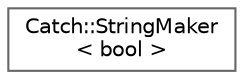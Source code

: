 digraph "Graphical Class Hierarchy"
{
 // LATEX_PDF_SIZE
  bgcolor="transparent";
  edge [fontname=Helvetica,fontsize=10,labelfontname=Helvetica,labelfontsize=10];
  node [fontname=Helvetica,fontsize=10,shape=box,height=0.2,width=0.4];
  rankdir="LR";
  Node0 [id="Node000000",label="Catch::StringMaker\l\< bool \>",height=0.2,width=0.4,color="grey40", fillcolor="white", style="filled",URL="$struct_catch_1_1_string_maker_3_01bool_01_4.html",tooltip=" "];
}
